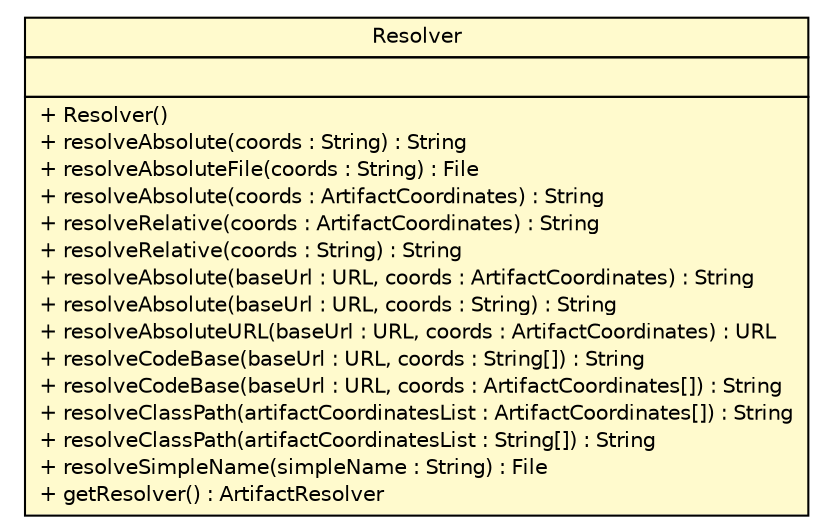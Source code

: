 #!/usr/local/bin/dot
#
# Class diagram 
# Generated by UMLGraph version R5_6 (http://www.umlgraph.org/)
#

digraph G {
	edge [fontname="Helvetica",fontsize=10,labelfontname="Helvetica",labelfontsize=10];
	node [fontname="Helvetica",fontsize=10,shape=plaintext];
	nodesep=0.25;
	ranksep=0.5;
	// sorcer.resolver.Resolver
	c379995 [label=<<table title="sorcer.resolver.Resolver" border="0" cellborder="1" cellspacing="0" cellpadding="2" port="p" bgcolor="lemonChiffon" href="./Resolver.html">
		<tr><td><table border="0" cellspacing="0" cellpadding="1">
<tr><td align="center" balign="center"> Resolver </td></tr>
		</table></td></tr>
		<tr><td><table border="0" cellspacing="0" cellpadding="1">
<tr><td align="left" balign="left">  </td></tr>
		</table></td></tr>
		<tr><td><table border="0" cellspacing="0" cellpadding="1">
<tr><td align="left" balign="left"> + Resolver() </td></tr>
<tr><td align="left" balign="left"> + resolveAbsolute(coords : String) : String </td></tr>
<tr><td align="left" balign="left"> + resolveAbsoluteFile(coords : String) : File </td></tr>
<tr><td align="left" balign="left"> + resolveAbsolute(coords : ArtifactCoordinates) : String </td></tr>
<tr><td align="left" balign="left"> + resolveRelative(coords : ArtifactCoordinates) : String </td></tr>
<tr><td align="left" balign="left"> + resolveRelative(coords : String) : String </td></tr>
<tr><td align="left" balign="left"> + resolveAbsolute(baseUrl : URL, coords : ArtifactCoordinates) : String </td></tr>
<tr><td align="left" balign="left"> + resolveAbsolute(baseUrl : URL, coords : String) : String </td></tr>
<tr><td align="left" balign="left"> + resolveAbsoluteURL(baseUrl : URL, coords : ArtifactCoordinates) : URL </td></tr>
<tr><td align="left" balign="left"> + resolveCodeBase(baseUrl : URL, coords : String[]) : String </td></tr>
<tr><td align="left" balign="left"> + resolveCodeBase(baseUrl : URL, coords : ArtifactCoordinates[]) : String </td></tr>
<tr><td align="left" balign="left"> + resolveClassPath(artifactCoordinatesList : ArtifactCoordinates[]) : String </td></tr>
<tr><td align="left" balign="left"> + resolveClassPath(artifactCoordinatesList : String[]) : String </td></tr>
<tr><td align="left" balign="left"> + resolveSimpleName(simpleName : String) : File </td></tr>
<tr><td align="left" balign="left"> + getResolver() : ArtifactResolver </td></tr>
		</table></td></tr>
		</table>>, URL="./Resolver.html", fontname="Helvetica", fontcolor="black", fontsize=10.0];
}

